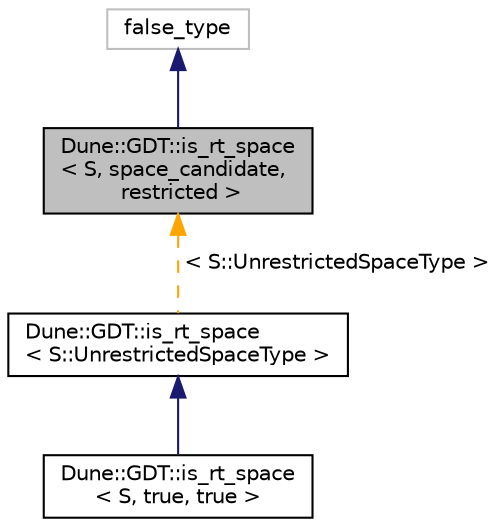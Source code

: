 digraph "Dune::GDT::is_rt_space&lt; S, space_candidate, restricted &gt;"
{
  edge [fontname="Helvetica",fontsize="10",labelfontname="Helvetica",labelfontsize="10"];
  node [fontname="Helvetica",fontsize="10",shape=record];
  Node0 [label="Dune::GDT::is_rt_space\l\< S, space_candidate,\l restricted \>",height=0.2,width=0.4,color="black", fillcolor="grey75", style="filled", fontcolor="black"];
  Node1 -> Node0 [dir="back",color="midnightblue",fontsize="10",style="solid",fontname="Helvetica"];
  Node1 [label="false_type",height=0.2,width=0.4,color="grey75", fillcolor="white", style="filled"];
  Node0 -> Node2 [dir="back",color="orange",fontsize="10",style="dashed",label=" \< S::UnrestrictedSpaceType \>" ,fontname="Helvetica"];
  Node2 [label="Dune::GDT::is_rt_space\l\< S::UnrestrictedSpaceType \>",height=0.2,width=0.4,color="black", fillcolor="white", style="filled",URL="$a03203.html"];
  Node2 -> Node3 [dir="back",color="midnightblue",fontsize="10",style="solid",fontname="Helvetica"];
  Node3 [label="Dune::GDT::is_rt_space\l\< S, true, true \>",height=0.2,width=0.4,color="black", fillcolor="white", style="filled",URL="$a03211.html"];
}

